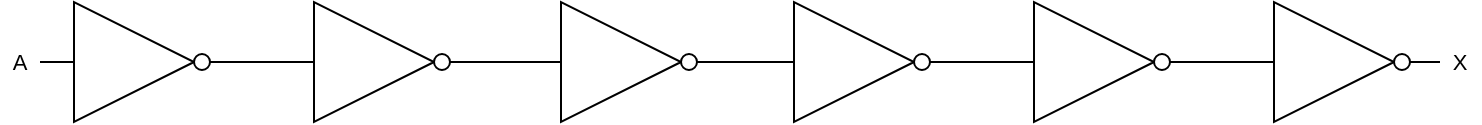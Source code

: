 <mxfile version="28.2.2">
  <diagram name="Page-1" id="BJ-34_moI_yzGHsRe_jQ">
    <mxGraphModel dx="938" dy="528" grid="1" gridSize="10" guides="1" tooltips="1" connect="1" arrows="1" fold="1" page="1" pageScale="1" pageWidth="827" pageHeight="1169" math="0" shadow="0">
      <root>
        <mxCell id="0" />
        <mxCell id="1" parent="0" />
        <mxCell id="TVixCgC-1YYStk9vUxIE-2" value="" style="edgeStyle=orthogonalEdgeStyle;rounded=0;orthogonalLoop=1;jettySize=auto;html=1;endArrow=none;endFill=0;" edge="1" parent="1" source="VRbtMQKmY9gr3WoU8T1c-3" target="TVixCgC-1YYStk9vUxIE-1">
          <mxGeometry relative="1" as="geometry" />
        </mxCell>
        <mxCell id="VRbtMQKmY9gr3WoU8T1c-3" value="" style="verticalLabelPosition=bottom;shadow=0;dashed=0;align=center;html=1;verticalAlign=top;shape=mxgraph.electrical.logic_gates.inverter_2" parent="1" vertex="1">
          <mxGeometry x="50" y="50" width="100" height="60" as="geometry" />
        </mxCell>
        <mxCell id="VRbtMQKmY9gr3WoU8T1c-22" value="A" style="text;html=1;align=center;verticalAlign=middle;whiteSpace=wrap;rounded=0;fontFamily=Helvetica;fontSize=11;fontColor=default;labelBackgroundColor=default;" parent="1" vertex="1">
          <mxGeometry x="30" y="70" width="20" height="20" as="geometry" />
        </mxCell>
        <mxCell id="VRbtMQKmY9gr3WoU8T1c-24" value="X" style="text;html=1;align=center;verticalAlign=middle;whiteSpace=wrap;rounded=0;fontFamily=Helvetica;fontSize=11;fontColor=default;labelBackgroundColor=default;" parent="1" vertex="1">
          <mxGeometry x="750" y="70" width="20" height="20" as="geometry" />
        </mxCell>
        <mxCell id="TVixCgC-1YYStk9vUxIE-4" value="" style="edgeStyle=orthogonalEdgeStyle;shape=connector;rounded=0;orthogonalLoop=1;jettySize=auto;html=1;strokeColor=default;align=center;verticalAlign=middle;fontFamily=Helvetica;fontSize=11;fontColor=default;labelBackgroundColor=default;endArrow=none;endFill=0;" edge="1" parent="1" source="TVixCgC-1YYStk9vUxIE-1" target="TVixCgC-1YYStk9vUxIE-3">
          <mxGeometry relative="1" as="geometry" />
        </mxCell>
        <mxCell id="TVixCgC-1YYStk9vUxIE-1" value="" style="verticalLabelPosition=bottom;shadow=0;dashed=0;align=center;html=1;verticalAlign=top;shape=mxgraph.electrical.logic_gates.inverter_2" vertex="1" parent="1">
          <mxGeometry x="170" y="50" width="100" height="60" as="geometry" />
        </mxCell>
        <mxCell id="TVixCgC-1YYStk9vUxIE-6" value="" style="edgeStyle=orthogonalEdgeStyle;shape=connector;rounded=0;orthogonalLoop=1;jettySize=auto;html=1;strokeColor=default;align=center;verticalAlign=middle;fontFamily=Helvetica;fontSize=11;fontColor=default;labelBackgroundColor=default;endArrow=none;endFill=0;" edge="1" parent="1" source="TVixCgC-1YYStk9vUxIE-3" target="TVixCgC-1YYStk9vUxIE-5">
          <mxGeometry relative="1" as="geometry" />
        </mxCell>
        <mxCell id="TVixCgC-1YYStk9vUxIE-3" value="" style="verticalLabelPosition=bottom;shadow=0;dashed=0;align=center;html=1;verticalAlign=top;shape=mxgraph.electrical.logic_gates.inverter_2" vertex="1" parent="1">
          <mxGeometry x="293.5" y="50" width="100" height="60" as="geometry" />
        </mxCell>
        <mxCell id="TVixCgC-1YYStk9vUxIE-8" value="" style="edgeStyle=orthogonalEdgeStyle;shape=connector;rounded=0;orthogonalLoop=1;jettySize=auto;html=1;strokeColor=default;align=center;verticalAlign=middle;fontFamily=Helvetica;fontSize=11;fontColor=default;labelBackgroundColor=default;endArrow=none;endFill=0;" edge="1" parent="1" source="TVixCgC-1YYStk9vUxIE-5" target="TVixCgC-1YYStk9vUxIE-7">
          <mxGeometry relative="1" as="geometry" />
        </mxCell>
        <mxCell id="TVixCgC-1YYStk9vUxIE-5" value="" style="verticalLabelPosition=bottom;shadow=0;dashed=0;align=center;html=1;verticalAlign=top;shape=mxgraph.electrical.logic_gates.inverter_2" vertex="1" parent="1">
          <mxGeometry x="410" y="50" width="100" height="60" as="geometry" />
        </mxCell>
        <mxCell id="TVixCgC-1YYStk9vUxIE-10" value="" style="edgeStyle=orthogonalEdgeStyle;shape=connector;rounded=0;orthogonalLoop=1;jettySize=auto;html=1;strokeColor=default;align=center;verticalAlign=middle;fontFamily=Helvetica;fontSize=11;fontColor=default;labelBackgroundColor=default;endArrow=none;endFill=0;" edge="1" parent="1" source="TVixCgC-1YYStk9vUxIE-7" target="TVixCgC-1YYStk9vUxIE-9">
          <mxGeometry relative="1" as="geometry" />
        </mxCell>
        <mxCell id="TVixCgC-1YYStk9vUxIE-7" value="" style="verticalLabelPosition=bottom;shadow=0;dashed=0;align=center;html=1;verticalAlign=top;shape=mxgraph.electrical.logic_gates.inverter_2" vertex="1" parent="1">
          <mxGeometry x="530" y="50" width="100" height="60" as="geometry" />
        </mxCell>
        <mxCell id="TVixCgC-1YYStk9vUxIE-9" value="" style="verticalLabelPosition=bottom;shadow=0;dashed=0;align=center;html=1;verticalAlign=top;shape=mxgraph.electrical.logic_gates.inverter_2" vertex="1" parent="1">
          <mxGeometry x="650" y="50" width="100" height="60" as="geometry" />
        </mxCell>
      </root>
    </mxGraphModel>
  </diagram>
</mxfile>
